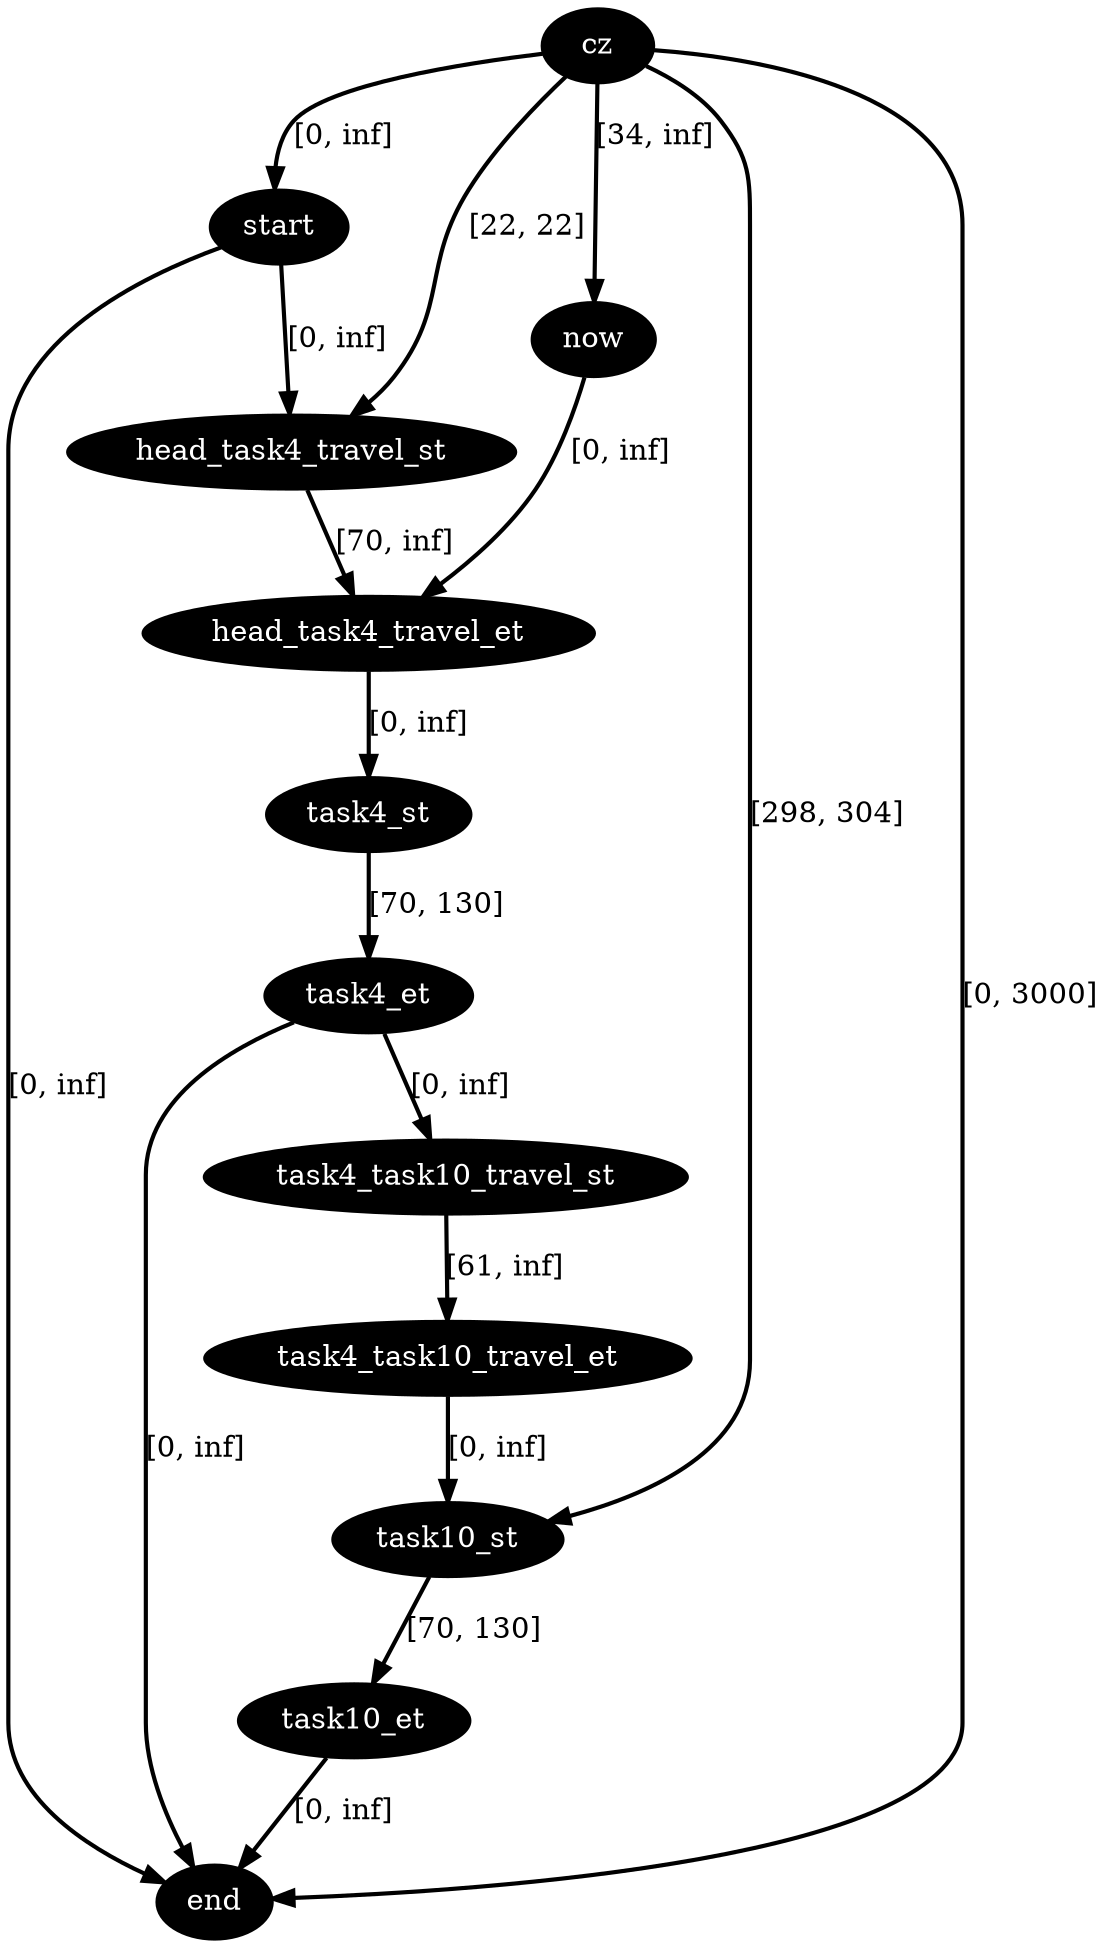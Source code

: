 digraph plan {
0[label="cz",style=filled,fillcolor=black,fontcolor=white];
1[label="start",style=filled,fillcolor=black,fontcolor=white];
2[label="now",style=filled,fillcolor=black,fontcolor=white];
3[label="end",style=filled,fillcolor=black,fontcolor=white];
11[label="head_task4_travel_st",style=filled,fillcolor=black,fontcolor=white];
12[label="head_task4_travel_et",style=filled,fillcolor=black,fontcolor=white];
13[label="task4_st",style=filled,fillcolor=black,fontcolor=white];
14[label="task4_et",style=filled,fillcolor=black,fontcolor=white];
24[label="task4_task10_travel_st",style=filled,fillcolor=black,fontcolor=white];
25[label="task4_task10_travel_et",style=filled,fillcolor=black,fontcolor=white];
26[label="task10_st",style=filled,fillcolor=black,fontcolor=white];
27[label="task10_et",style=filled,fillcolor=black,fontcolor=white];
"0"->"1"[label="[0, inf]",penwidth=2,color=black];
"0"->"3"[label="[0, 3000]",penwidth=2,color=black];
"11"->"12"[label="[70, inf]",penwidth=2,color=black];
"1"->"11"[label="[0, inf]",penwidth=2,color=black];
"0"->"11"[label="[22, 22]",penwidth=2,color=black];
"0"->"2"[label="[34, inf]",penwidth=2,color=black];
"2"->"12"[label="[0, inf]",penwidth=2,color=black];
"1"->"3"[label="[0, inf]",penwidth=2,color=black];
"27"->"3"[label="[0, inf]",penwidth=2,color=black];
"0"->"26"[label="[298, 304]",penwidth=2,color=black];
"26"->"27"[label="[70, 130]",penwidth=2,color=black];
"25"->"26"[label="[0, inf]",penwidth=2,color=black];
"14"->"3"[label="[0, inf]",penwidth=2,color=black];
"24"->"25"[label="[61, inf]",penwidth=2,color=black];
"14"->"24"[label="[0, inf]",penwidth=2,color=black];
"13"->"14"[label="[70, 130]",penwidth=2,color=black];
"12"->"13"[label="[0, inf]",penwidth=2,color=black];
}
